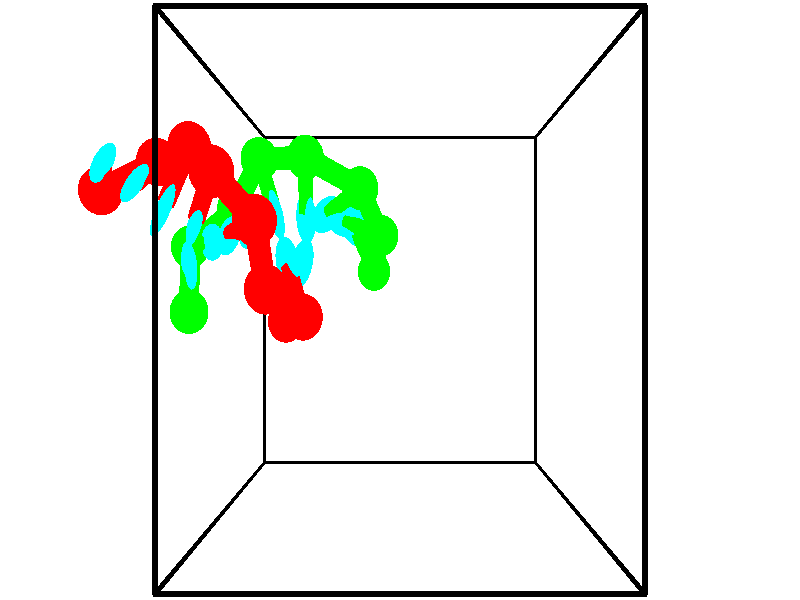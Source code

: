 // switches for output
#declare DRAW_BASES = 1; // possible values are 0, 1; only relevant for DNA ribbons
#declare DRAW_BASES_TYPE = 3; // possible values are 1, 2, 3; only relevant for DNA ribbons
#declare DRAW_FOG = 0; // set to 1 to enable fog

#include "colors.inc"

#include "transforms.inc"
background { rgb <1, 1, 1>}

#default {
   normal{
       ripples 0.25
       frequency 0.20
       turbulence 0.2
       lambda 5
   }
	finish {
		phong 0.1
		phong_size 40.
	}
}

// original window dimensions: 1024x640


// camera settings

camera {
	sky <-0, 1, 0>
	up <-0, 1, 0>
	right 1.6 * <1, 0, 0>
	location <2.5, 2.5, 11.1562>
	look_at <2.5, 2.5, 2.5>
	direction <0, 0, -8.6562>
	angle 67.0682
}


# declare cpy_camera_pos = <2.5, 2.5, 11.1562>;
# if (DRAW_FOG = 1)
fog {
	fog_type 2
	up vnormalize(cpy_camera_pos)
	color rgbt<1,1,1,0.3>
	distance 1e-5
	fog_alt 3e-3
	fog_offset 4
}
# end


// LIGHTS

# declare lum = 6;
global_settings {
	ambient_light rgb lum * <0.05, 0.05, 0.05>
	max_trace_level 15
}# declare cpy_direct_light_amount = 0.25;
light_source
{	1000 * <-1, -1, 1>,
	rgb lum * cpy_direct_light_amount
	parallel
}

light_source
{	1000 * <1, 1, -1>,
	rgb lum * cpy_direct_light_amount
	parallel
}

// strand 0

// nucleotide -1

// particle -1
sphere {
	<-1.231365, 3.632602, 3.632024> 0.250000
	pigment { color rgbt <1,0,0,0> }
	no_shadow
}
cylinder {
	<-1.048027, 3.733685, 3.972860>,  <-0.938024, 3.794334, 4.177362>, 0.100000
	pigment { color rgbt <1,0,0,0> }
	no_shadow
}
cylinder {
	<-1.048027, 3.733685, 3.972860>,  <-1.231365, 3.632602, 3.632024>, 0.100000
	pigment { color rgbt <1,0,0,0> }
	no_shadow
}

// particle -1
sphere {
	<-1.048027, 3.733685, 3.972860> 0.100000
	pigment { color rgbt <1,0,0,0> }
	no_shadow
}
sphere {
	0, 1
	scale<0.080000,0.200000,0.300000>
	matrix <0.768155, -0.594877, -0.236770,
		0.447056, 0.763060, -0.466776,
		0.458344, 0.252707, 0.852091,
		-0.910524, 3.809497, 4.228488>
	pigment { color rgbt <0,1,1,0> }
	no_shadow
}
cylinder {
	<-0.578384, 3.960032, 3.493080>,  <-1.231365, 3.632602, 3.632024>, 0.130000
	pigment { color rgbt <1,0,0,0> }
	no_shadow
}

// nucleotide -1

// particle -1
sphere {
	<-0.578384, 3.960032, 3.493080> 0.250000
	pigment { color rgbt <1,0,0,0> }
	no_shadow
}
cylinder {
	<-0.586540, 3.776173, 3.848227>,  <-0.591434, 3.665857, 4.061315>, 0.100000
	pigment { color rgbt <1,0,0,0> }
	no_shadow
}
cylinder {
	<-0.586540, 3.776173, 3.848227>,  <-0.578384, 3.960032, 3.493080>, 0.100000
	pigment { color rgbt <1,0,0,0> }
	no_shadow
}

// particle -1
sphere {
	<-0.586540, 3.776173, 3.848227> 0.100000
	pigment { color rgbt <1,0,0,0> }
	no_shadow
}
sphere {
	0, 1
	scale<0.080000,0.200000,0.300000>
	matrix <0.793970, -0.547150, -0.265027,
		0.607615, 0.699535, 0.376105,
		-0.020390, -0.459650, 0.887866,
		-0.592657, 3.638278, 4.114586>
	pigment { color rgbt <0,1,1,0> }
	no_shadow
}
cylinder {
	<-0.024605, 4.031568, 3.913497>,  <-0.578384, 3.960032, 3.493080>, 0.130000
	pigment { color rgbt <1,0,0,0> }
	no_shadow
}

// nucleotide -1

// particle -1
sphere {
	<-0.024605, 4.031568, 3.913497> 0.250000
	pigment { color rgbt <1,0,0,0> }
	no_shadow
}
cylinder {
	<-0.182289, 3.668816, 3.973052>,  <-0.276900, 3.451164, 4.008785>, 0.100000
	pigment { color rgbt <1,0,0,0> }
	no_shadow
}
cylinder {
	<-0.182289, 3.668816, 3.973052>,  <-0.024605, 4.031568, 3.913497>, 0.100000
	pigment { color rgbt <1,0,0,0> }
	no_shadow
}

// particle -1
sphere {
	<-0.182289, 3.668816, 3.973052> 0.100000
	pigment { color rgbt <1,0,0,0> }
	no_shadow
}
sphere {
	0, 1
	scale<0.080000,0.200000,0.300000>
	matrix <0.814915, -0.419834, -0.399567,
		0.424867, -0.036182, 0.904533,
		-0.394210, -0.906880, 0.148888,
		-0.300552, 3.396752, 4.017718>
	pigment { color rgbt <0,1,1,0> }
	no_shadow
}
cylinder {
	<0.360345, 3.718273, 4.303215>,  <-0.024605, 4.031568, 3.913497>, 0.130000
	pigment { color rgbt <1,0,0,0> }
	no_shadow
}

// nucleotide -1

// particle -1
sphere {
	<0.360345, 3.718273, 4.303215> 0.250000
	pigment { color rgbt <1,0,0,0> }
	no_shadow
}
cylinder {
	<0.170052, 3.471172, 4.052755>,  <0.055875, 3.322912, 3.902480>, 0.100000
	pigment { color rgbt <1,0,0,0> }
	no_shadow
}
cylinder {
	<0.170052, 3.471172, 4.052755>,  <0.360345, 3.718273, 4.303215>, 0.100000
	pigment { color rgbt <1,0,0,0> }
	no_shadow
}

// particle -1
sphere {
	<0.170052, 3.471172, 4.052755> 0.100000
	pigment { color rgbt <1,0,0,0> }
	no_shadow
}
sphere {
	0, 1
	scale<0.080000,0.200000,0.300000>
	matrix <0.878352, -0.295895, -0.375426,
		0.046645, -0.728581, 0.683370,
		-0.475734, -0.617751, -0.626148,
		0.027331, 3.285847, 3.864911>
	pigment { color rgbt <0,1,1,0> }
	no_shadow
}
cylinder {
	<0.837473, 3.259796, 4.251946>,  <0.360345, 3.718273, 4.303215>, 0.130000
	pigment { color rgbt <1,0,0,0> }
	no_shadow
}

// nucleotide -1

// particle -1
sphere {
	<0.837473, 3.259796, 4.251946> 0.250000
	pigment { color rgbt <1,0,0,0> }
	no_shadow
}
cylinder {
	<0.584389, 3.203152, 3.947414>,  <0.432538, 3.169165, 3.764695>, 0.100000
	pigment { color rgbt <1,0,0,0> }
	no_shadow
}
cylinder {
	<0.584389, 3.203152, 3.947414>,  <0.837473, 3.259796, 4.251946>, 0.100000
	pigment { color rgbt <1,0,0,0> }
	no_shadow
}

// particle -1
sphere {
	<0.584389, 3.203152, 3.947414> 0.100000
	pigment { color rgbt <1,0,0,0> }
	no_shadow
}
sphere {
	0, 1
	scale<0.080000,0.200000,0.300000>
	matrix <0.773501, -0.162641, -0.612572,
		-0.037076, -0.976470, 0.212441,
		-0.632710, -0.141611, -0.761330,
		0.394576, 3.160668, 3.719015>
	pigment { color rgbt <0,1,1,0> }
	no_shadow
}
cylinder {
	<0.908774, 2.606369, 4.006786>,  <0.837473, 3.259796, 4.251946>, 0.130000
	pigment { color rgbt <1,0,0,0> }
	no_shadow
}

// nucleotide -1

// particle -1
sphere {
	<0.908774, 2.606369, 4.006786> 0.250000
	pigment { color rgbt <1,0,0,0> }
	no_shadow
}
cylinder {
	<0.788269, 2.840675, 3.705823>,  <0.715966, 2.981259, 3.525245>, 0.100000
	pigment { color rgbt <1,0,0,0> }
	no_shadow
}
cylinder {
	<0.788269, 2.840675, 3.705823>,  <0.908774, 2.606369, 4.006786>, 0.100000
	pigment { color rgbt <1,0,0,0> }
	no_shadow
}

// particle -1
sphere {
	<0.788269, 2.840675, 3.705823> 0.100000
	pigment { color rgbt <1,0,0,0> }
	no_shadow
}
sphere {
	0, 1
	scale<0.080000,0.200000,0.300000>
	matrix <0.861667, -0.170699, -0.477904,
		-0.408375, -0.792300, -0.453311,
		-0.301264, 0.585767, -0.752408,
		0.697890, 3.016405, 3.480101>
	pigment { color rgbt <0,1,1,0> }
	no_shadow
}
cylinder {
	<1.254439, 2.315341, 3.390090>,  <0.908774, 2.606369, 4.006786>, 0.130000
	pigment { color rgbt <1,0,0,0> }
	no_shadow
}

// nucleotide -1

// particle -1
sphere {
	<1.254439, 2.315341, 3.390090> 0.250000
	pigment { color rgbt <1,0,0,0> }
	no_shadow
}
cylinder {
	<1.111404, 2.663311, 3.254230>,  <1.025584, 2.872093, 3.172714>, 0.100000
	pigment { color rgbt <1,0,0,0> }
	no_shadow
}
cylinder {
	<1.111404, 2.663311, 3.254230>,  <1.254439, 2.315341, 3.390090>, 0.100000
	pigment { color rgbt <1,0,0,0> }
	no_shadow
}

// particle -1
sphere {
	<1.111404, 2.663311, 3.254230> 0.100000
	pigment { color rgbt <1,0,0,0> }
	no_shadow
}
sphere {
	0, 1
	scale<0.080000,0.200000,0.300000>
	matrix <0.646316, -0.031998, -0.762399,
		-0.674098, -0.492144, -0.550805,
		-0.357585, 0.869925, -0.339650,
		1.004129, 2.924289, 3.152334>
	pigment { color rgbt <0,1,1,0> }
	no_shadow
}
cylinder {
	<0.905614, 2.252841, 2.704129>,  <1.254439, 2.315341, 3.390090>, 0.130000
	pigment { color rgbt <1,0,0,0> }
	no_shadow
}

// nucleotide -1

// particle -1
sphere {
	<0.905614, 2.252841, 2.704129> 0.250000
	pigment { color rgbt <1,0,0,0> }
	no_shadow
}
cylinder {
	<1.030670, 2.632179, 2.725664>,  <1.105704, 2.859782, 2.738585>, 0.100000
	pigment { color rgbt <1,0,0,0> }
	no_shadow
}
cylinder {
	<1.030670, 2.632179, 2.725664>,  <0.905614, 2.252841, 2.704129>, 0.100000
	pigment { color rgbt <1,0,0,0> }
	no_shadow
}

// particle -1
sphere {
	<1.030670, 2.632179, 2.725664> 0.100000
	pigment { color rgbt <1,0,0,0> }
	no_shadow
}
sphere {
	0, 1
	scale<0.080000,0.200000,0.300000>
	matrix <0.579598, -0.145557, -0.801797,
		-0.752544, 0.281878, -0.595166,
		0.312640, 0.948345, 0.053838,
		1.124462, 2.916683, 2.741815>
	pigment { color rgbt <0,1,1,0> }
	no_shadow
}
// strand 1

// nucleotide -1

// particle -1
sphere {
	<2.096489, 2.868018, 1.810198> 0.250000
	pigment { color rgbt <0,1,0,0> }
	no_shadow
}
cylinder {
	<1.911484, 3.216522, 1.744485>,  <1.800481, 3.425625, 1.705058>, 0.100000
	pigment { color rgbt <0,1,0,0> }
	no_shadow
}
cylinder {
	<1.911484, 3.216522, 1.744485>,  <2.096489, 2.868018, 1.810198>, 0.100000
	pigment { color rgbt <0,1,0,0> }
	no_shadow
}

// particle -1
sphere {
	<1.911484, 3.216522, 1.744485> 0.100000
	pigment { color rgbt <0,1,0,0> }
	no_shadow
}
sphere {
	0, 1
	scale<0.080000,0.200000,0.300000>
	matrix <-0.281935, 0.031144, 0.958928,
		0.840591, 0.489834, 0.231234,
		-0.462513, 0.871260, -0.164281,
		1.772730, 3.477900, 1.695201>
	pigment { color rgbt <0,1,1,0> }
	no_shadow
}
cylinder {
	<2.226701, 3.279344, 2.371848>,  <2.096489, 2.868018, 1.810198>, 0.130000
	pigment { color rgbt <0,1,0,0> }
	no_shadow
}

// nucleotide -1

// particle -1
sphere {
	<2.226701, 3.279344, 2.371848> 0.250000
	pigment { color rgbt <0,1,0,0> }
	no_shadow
}
cylinder {
	<1.890114, 3.405746, 2.196545>,  <1.688161, 3.481588, 2.091363>, 0.100000
	pigment { color rgbt <0,1,0,0> }
	no_shadow
}
cylinder {
	<1.890114, 3.405746, 2.196545>,  <2.226701, 3.279344, 2.371848>, 0.100000
	pigment { color rgbt <0,1,0,0> }
	no_shadow
}

// particle -1
sphere {
	<1.890114, 3.405746, 2.196545> 0.100000
	pigment { color rgbt <0,1,0,0> }
	no_shadow
}
sphere {
	0, 1
	scale<0.080000,0.200000,0.300000>
	matrix <-0.435477, 0.083473, 0.896321,
		0.319827, 0.945078, 0.067374,
		-0.841469, 0.316007, -0.438257,
		1.637673, 3.500549, 2.065068>
	pigment { color rgbt <0,1,1,0> }
	no_shadow
}
cylinder {
	<1.950892, 3.787384, 2.817413>,  <2.226701, 3.279344, 2.371848>, 0.130000
	pigment { color rgbt <0,1,0,0> }
	no_shadow
}

// nucleotide -1

// particle -1
sphere {
	<1.950892, 3.787384, 2.817413> 0.250000
	pigment { color rgbt <0,1,0,0> }
	no_shadow
}
cylinder {
	<1.655533, 3.639526, 2.591799>,  <1.478317, 3.550812, 2.456431>, 0.100000
	pigment { color rgbt <0,1,0,0> }
	no_shadow
}
cylinder {
	<1.655533, 3.639526, 2.591799>,  <1.950892, 3.787384, 2.817413>, 0.100000
	pigment { color rgbt <0,1,0,0> }
	no_shadow
}

// particle -1
sphere {
	<1.655533, 3.639526, 2.591799> 0.100000
	pigment { color rgbt <0,1,0,0> }
	no_shadow
}
sphere {
	0, 1
	scale<0.080000,0.200000,0.300000>
	matrix <-0.599804, -0.022295, 0.799837,
		-0.308229, 0.928906, -0.205250,
		-0.738397, -0.369643, -0.564034,
		1.434014, 3.528634, 2.422589>
	pigment { color rgbt <0,1,1,0> }
	no_shadow
}
cylinder {
	<1.213655, 4.119299, 2.941324>,  <1.950892, 3.787384, 2.817413>, 0.130000
	pigment { color rgbt <0,1,0,0> }
	no_shadow
}

// nucleotide -1

// particle -1
sphere {
	<1.213655, 4.119299, 2.941324> 0.250000
	pigment { color rgbt <0,1,0,0> }
	no_shadow
}
cylinder {
	<1.200218, 3.737183, 2.823824>,  <1.192156, 3.507912, 2.753325>, 0.100000
	pigment { color rgbt <0,1,0,0> }
	no_shadow
}
cylinder {
	<1.200218, 3.737183, 2.823824>,  <1.213655, 4.119299, 2.941324>, 0.100000
	pigment { color rgbt <0,1,0,0> }
	no_shadow
}

// particle -1
sphere {
	<1.200218, 3.737183, 2.823824> 0.100000
	pigment { color rgbt <0,1,0,0> }
	no_shadow
}
sphere {
	0, 1
	scale<0.080000,0.200000,0.300000>
	matrix <-0.698007, -0.187931, 0.690991,
		-0.715303, 0.228250, -0.660487,
		-0.033593, -0.955292, -0.293748,
		1.190140, 3.450595, 2.735700>
	pigment { color rgbt <0,1,1,0> }
	no_shadow
}
cylinder {
	<0.561859, 4.114323, 2.843157>,  <1.213655, 4.119299, 2.941324>, 0.130000
	pigment { color rgbt <0,1,0,0> }
	no_shadow
}

// nucleotide -1

// particle -1
sphere {
	<0.561859, 4.114323, 2.843157> 0.250000
	pigment { color rgbt <0,1,0,0> }
	no_shadow
}
cylinder {
	<0.702271, 3.746513, 2.913871>,  <0.786517, 3.525827, 2.956300>, 0.100000
	pigment { color rgbt <0,1,0,0> }
	no_shadow
}
cylinder {
	<0.702271, 3.746513, 2.913871>,  <0.561859, 4.114323, 2.843157>, 0.100000
	pigment { color rgbt <0,1,0,0> }
	no_shadow
}

// particle -1
sphere {
	<0.702271, 3.746513, 2.913871> 0.100000
	pigment { color rgbt <0,1,0,0> }
	no_shadow
}
sphere {
	0, 1
	scale<0.080000,0.200000,0.300000>
	matrix <-0.849421, -0.233257, 0.473367,
		-0.394036, -0.316330, -0.862943,
		0.351028, -0.919525, 0.176786,
		0.807579, 3.470656, 2.966907>
	pigment { color rgbt <0,1,1,0> }
	no_shadow
}
cylinder {
	<0.130710, 3.584606, 2.480440>,  <0.561859, 4.114323, 2.843157>, 0.130000
	pigment { color rgbt <0,1,0,0> }
	no_shadow
}

// nucleotide -1

// particle -1
sphere {
	<0.130710, 3.584606, 2.480440> 0.250000
	pigment { color rgbt <0,1,0,0> }
	no_shadow
}
cylinder {
	<0.292183, 3.416862, 2.805692>,  <0.389067, 3.316217, 3.000843>, 0.100000
	pigment { color rgbt <0,1,0,0> }
	no_shadow
}
cylinder {
	<0.292183, 3.416862, 2.805692>,  <0.130710, 3.584606, 2.480440>, 0.100000
	pigment { color rgbt <0,1,0,0> }
	no_shadow
}

// particle -1
sphere {
	<0.292183, 3.416862, 2.805692> 0.100000
	pigment { color rgbt <0,1,0,0> }
	no_shadow
}
sphere {
	0, 1
	scale<0.080000,0.200000,0.300000>
	matrix <-0.895069, 0.003016, 0.445917,
		-0.189452, -0.907815, -0.374139,
		0.403682, -0.419360, 0.813129,
		0.413288, 3.291055, 3.049631>
	pigment { color rgbt <0,1,1,0> }
	no_shadow
}
cylinder {
	<-0.443102, 3.117035, 2.697212>,  <0.130710, 3.584606, 2.480440>, 0.130000
	pigment { color rgbt <0,1,0,0> }
	no_shadow
}

// nucleotide -1

// particle -1
sphere {
	<-0.443102, 3.117035, 2.697212> 0.250000
	pigment { color rgbt <0,1,0,0> }
	no_shadow
}
cylinder {
	<-0.174049, 3.125893, 2.993071>,  <-0.012618, 3.131207, 3.170586>, 0.100000
	pigment { color rgbt <0,1,0,0> }
	no_shadow
}
cylinder {
	<-0.174049, 3.125893, 2.993071>,  <-0.443102, 3.117035, 2.697212>, 0.100000
	pigment { color rgbt <0,1,0,0> }
	no_shadow
}

// particle -1
sphere {
	<-0.174049, 3.125893, 2.993071> 0.100000
	pigment { color rgbt <0,1,0,0> }
	no_shadow
}
sphere {
	0, 1
	scale<0.080000,0.200000,0.300000>
	matrix <-0.737222, -0.066132, 0.672406,
		0.063805, -0.997565, -0.028156,
		0.672631, 0.022145, 0.739646,
		0.027740, 3.132536, 3.214965>
	pigment { color rgbt <0,1,1,0> }
	no_shadow
}
cylinder {
	<-0.370423, 2.364624, 2.936203>,  <-0.443102, 3.117035, 2.697212>, 0.130000
	pigment { color rgbt <0,1,0,0> }
	no_shadow
}

// nucleotide -1

// particle -1
sphere {
	<-0.370423, 2.364624, 2.936203> 0.250000
	pigment { color rgbt <0,1,0,0> }
	no_shadow
}
cylinder {
	<-0.278290, 2.651329, 3.199474>,  <-0.223010, 2.823352, 3.357436>, 0.100000
	pigment { color rgbt <0,1,0,0> }
	no_shadow
}
cylinder {
	<-0.278290, 2.651329, 3.199474>,  <-0.370423, 2.364624, 2.936203>, 0.100000
	pigment { color rgbt <0,1,0,0> }
	no_shadow
}

// particle -1
sphere {
	<-0.278290, 2.651329, 3.199474> 0.100000
	pigment { color rgbt <0,1,0,0> }
	no_shadow
}
sphere {
	0, 1
	scale<0.080000,0.200000,0.300000>
	matrix <-0.818465, -0.223158, 0.529449,
		0.526367, -0.660645, 0.535245,
		0.230334, 0.716763, 0.658177,
		-0.209190, 2.866358, 3.396927>
	pigment { color rgbt <0,1,1,0> }
	no_shadow
}
// box output
cylinder {
	<0.000000, 0.000000, 0.000000>,  <5.000000, 0.000000, 0.000000>, 0.025000
	pigment { color rgbt <0,0,0,0> }
	no_shadow
}
cylinder {
	<0.000000, 0.000000, 0.000000>,  <0.000000, 5.000000, 0.000000>, 0.025000
	pigment { color rgbt <0,0,0,0> }
	no_shadow
}
cylinder {
	<0.000000, 0.000000, 0.000000>,  <0.000000, 0.000000, 5.000000>, 0.025000
	pigment { color rgbt <0,0,0,0> }
	no_shadow
}
cylinder {
	<5.000000, 5.000000, 5.000000>,  <0.000000, 5.000000, 5.000000>, 0.025000
	pigment { color rgbt <0,0,0,0> }
	no_shadow
}
cylinder {
	<5.000000, 5.000000, 5.000000>,  <5.000000, 0.000000, 5.000000>, 0.025000
	pigment { color rgbt <0,0,0,0> }
	no_shadow
}
cylinder {
	<5.000000, 5.000000, 5.000000>,  <5.000000, 5.000000, 0.000000>, 0.025000
	pigment { color rgbt <0,0,0,0> }
	no_shadow
}
cylinder {
	<0.000000, 0.000000, 5.000000>,  <0.000000, 5.000000, 5.000000>, 0.025000
	pigment { color rgbt <0,0,0,0> }
	no_shadow
}
cylinder {
	<0.000000, 0.000000, 5.000000>,  <5.000000, 0.000000, 5.000000>, 0.025000
	pigment { color rgbt <0,0,0,0> }
	no_shadow
}
cylinder {
	<5.000000, 5.000000, 0.000000>,  <0.000000, 5.000000, 0.000000>, 0.025000
	pigment { color rgbt <0,0,0,0> }
	no_shadow
}
cylinder {
	<5.000000, 5.000000, 0.000000>,  <5.000000, 0.000000, 0.000000>, 0.025000
	pigment { color rgbt <0,0,0,0> }
	no_shadow
}
cylinder {
	<5.000000, 0.000000, 5.000000>,  <5.000000, 0.000000, 0.000000>, 0.025000
	pigment { color rgbt <0,0,0,0> }
	no_shadow
}
cylinder {
	<0.000000, 5.000000, 0.000000>,  <0.000000, 5.000000, 5.000000>, 0.025000
	pigment { color rgbt <0,0,0,0> }
	no_shadow
}
// end of box output
